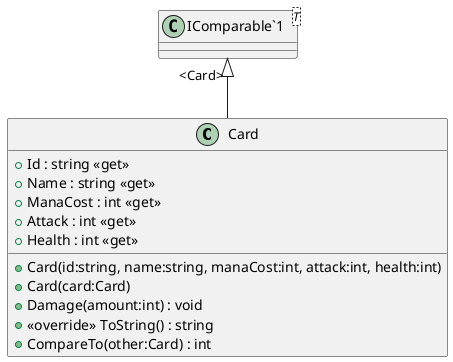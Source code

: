 @startuml
class Card {
    + Card(id:string, name:string, manaCost:int, attack:int, health:int)
    + Card(card:Card)
    + Id : string <<get>>
    + Name : string <<get>>
    + ManaCost : int <<get>>
    + Attack : int <<get>>
    + Health : int <<get>>
    + Damage(amount:int) : void
    + <<override>> ToString() : string
    + CompareTo(other:Card) : int
}
class "IComparable`1"<T> {
}
"IComparable`1" "<Card>" <|-- Card
@enduml
